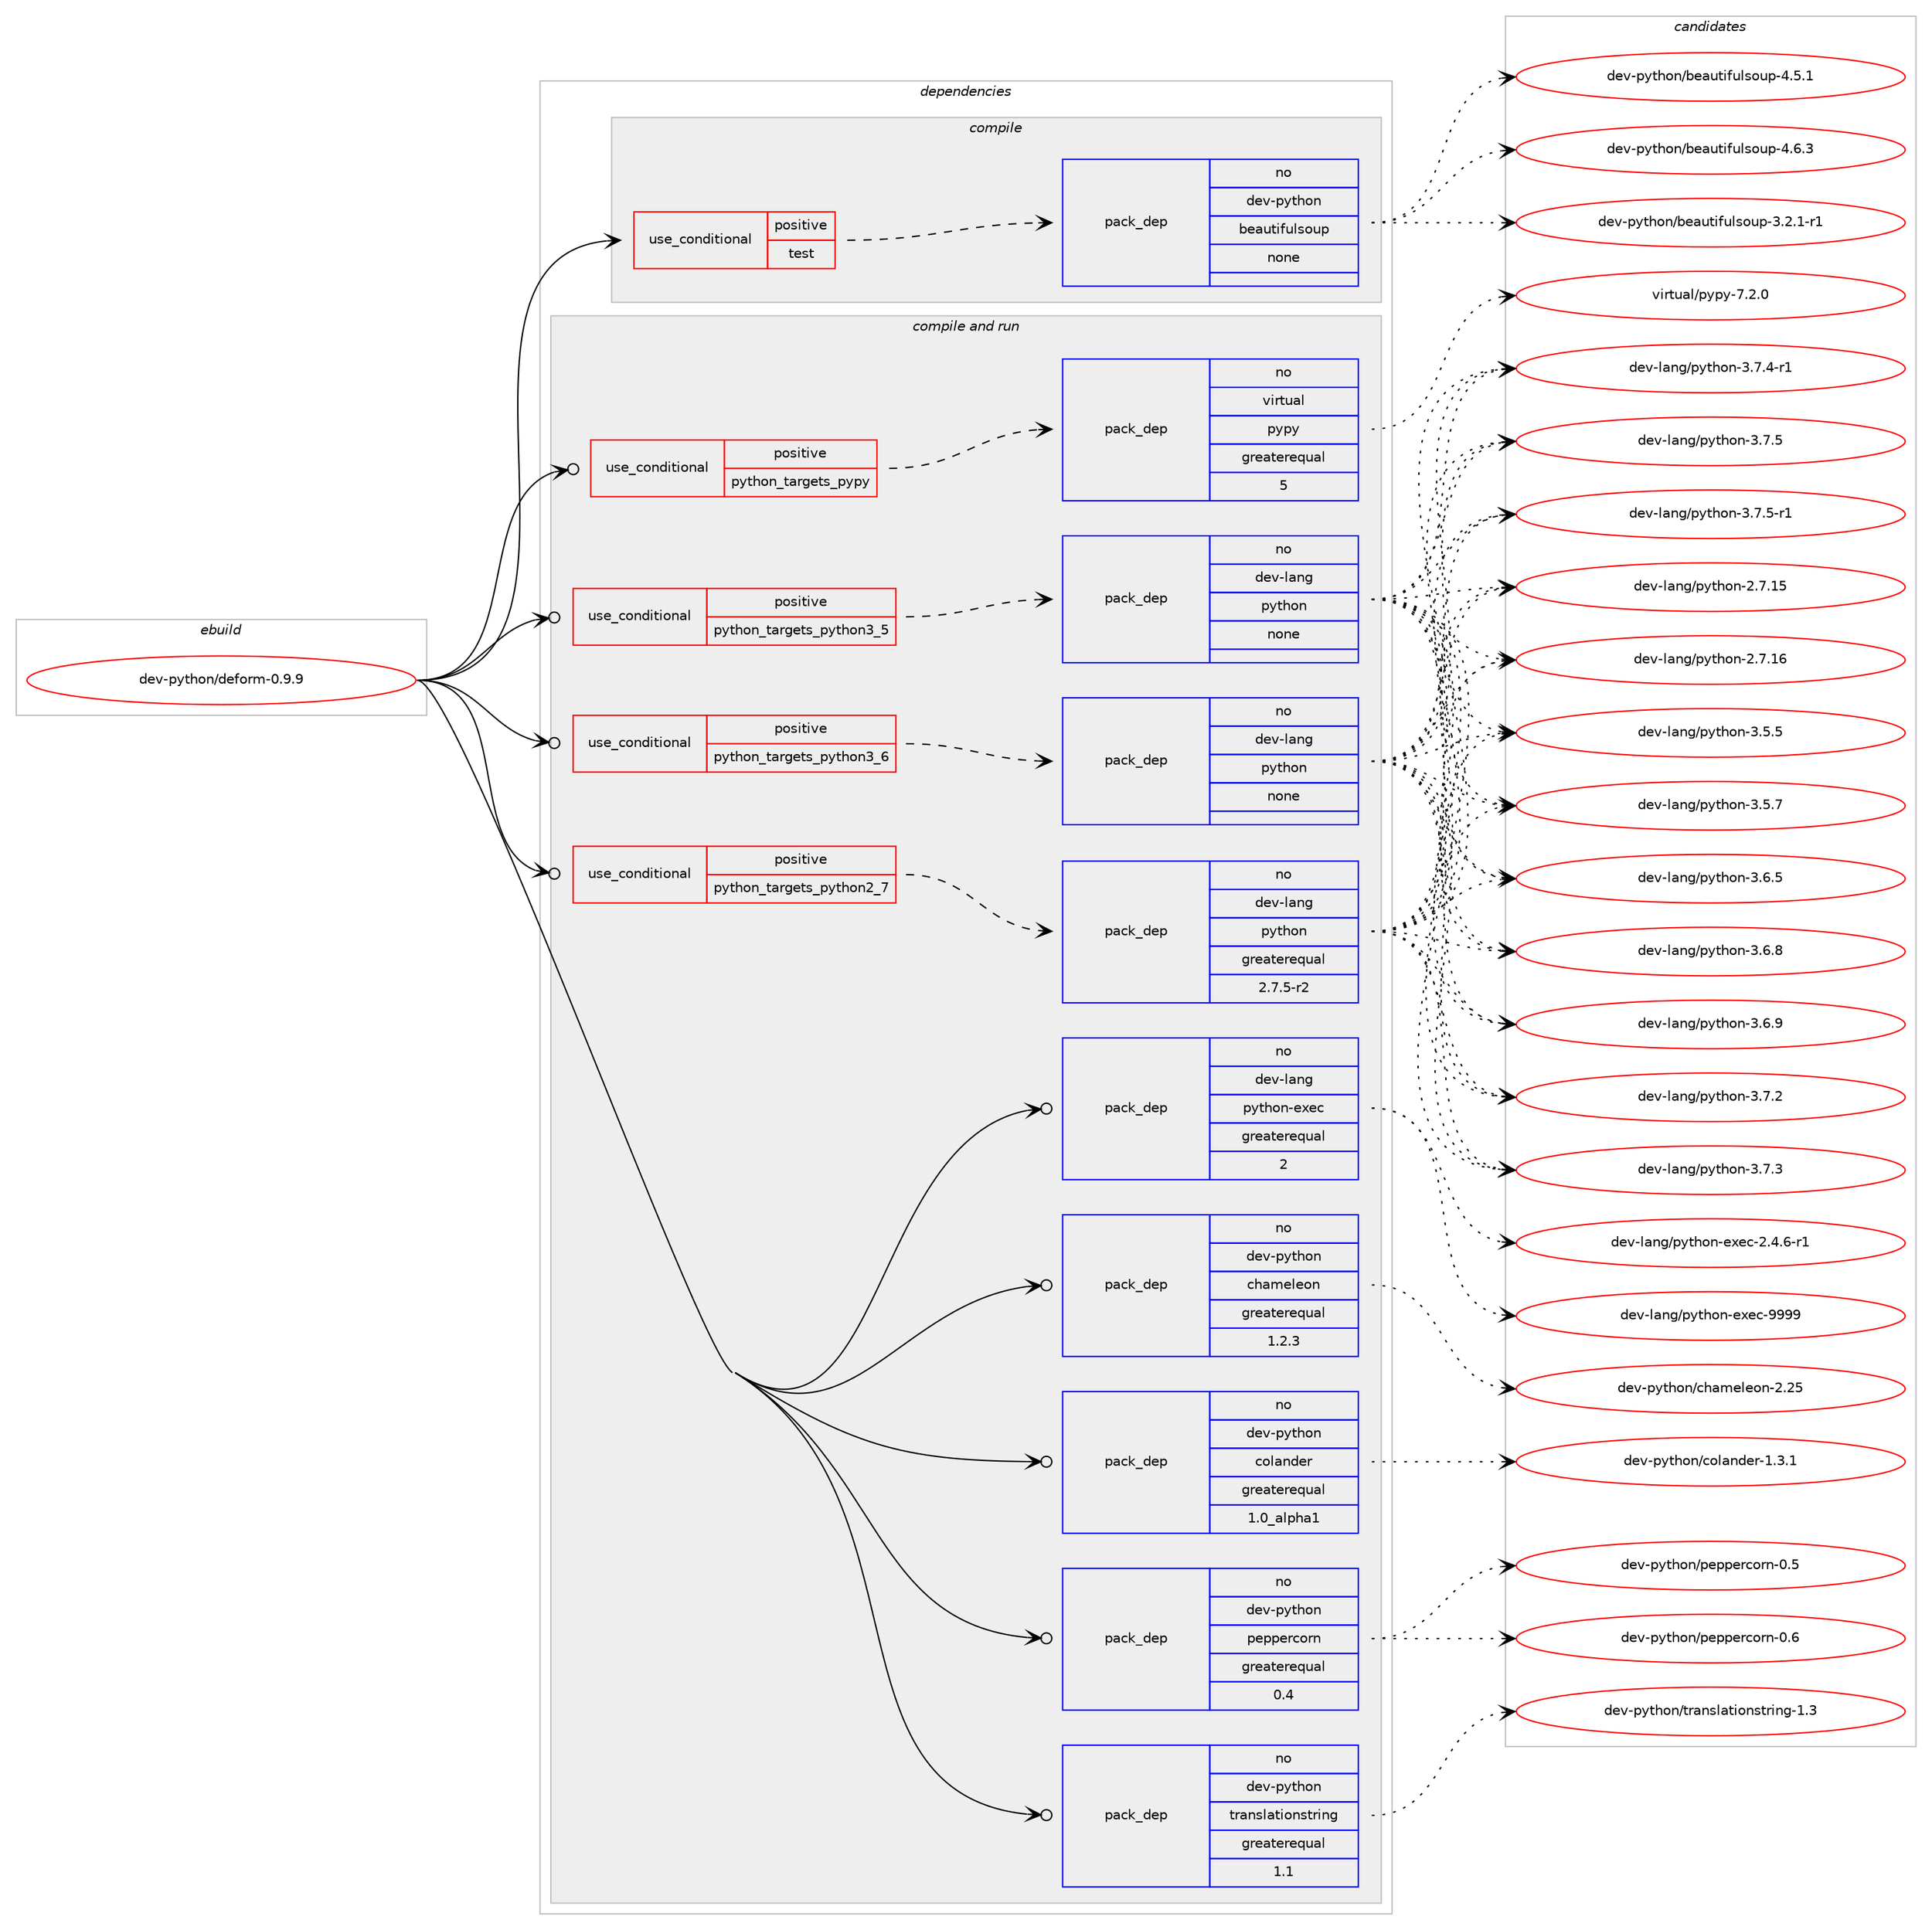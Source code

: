 digraph prolog {

# *************
# Graph options
# *************

newrank=true;
concentrate=true;
compound=true;
graph [rankdir=LR,fontname=Helvetica,fontsize=10,ranksep=1.5];#, ranksep=2.5, nodesep=0.2];
edge  [arrowhead=vee];
node  [fontname=Helvetica,fontsize=10];

# **********
# The ebuild
# **********

subgraph cluster_leftcol {
color=gray;
rank=same;
label=<<i>ebuild</i>>;
id [label="dev-python/deform-0.9.9", color=red, width=4, href="../dev-python/deform-0.9.9.svg"];
}

# ****************
# The dependencies
# ****************

subgraph cluster_midcol {
color=gray;
label=<<i>dependencies</i>>;
subgraph cluster_compile {
fillcolor="#eeeeee";
style=filled;
label=<<i>compile</i>>;
subgraph cond138311 {
dependency601201 [label=<<TABLE BORDER="0" CELLBORDER="1" CELLSPACING="0" CELLPADDING="4"><TR><TD ROWSPAN="3" CELLPADDING="10">use_conditional</TD></TR><TR><TD>positive</TD></TR><TR><TD>test</TD></TR></TABLE>>, shape=none, color=red];
subgraph pack451096 {
dependency601202 [label=<<TABLE BORDER="0" CELLBORDER="1" CELLSPACING="0" CELLPADDING="4" WIDTH="220"><TR><TD ROWSPAN="6" CELLPADDING="30">pack_dep</TD></TR><TR><TD WIDTH="110">no</TD></TR><TR><TD>dev-python</TD></TR><TR><TD>beautifulsoup</TD></TR><TR><TD>none</TD></TR><TR><TD></TD></TR></TABLE>>, shape=none, color=blue];
}
dependency601201:e -> dependency601202:w [weight=20,style="dashed",arrowhead="vee"];
}
id:e -> dependency601201:w [weight=20,style="solid",arrowhead="vee"];
}
subgraph cluster_compileandrun {
fillcolor="#eeeeee";
style=filled;
label=<<i>compile and run</i>>;
subgraph cond138312 {
dependency601203 [label=<<TABLE BORDER="0" CELLBORDER="1" CELLSPACING="0" CELLPADDING="4"><TR><TD ROWSPAN="3" CELLPADDING="10">use_conditional</TD></TR><TR><TD>positive</TD></TR><TR><TD>python_targets_pypy</TD></TR></TABLE>>, shape=none, color=red];
subgraph pack451097 {
dependency601204 [label=<<TABLE BORDER="0" CELLBORDER="1" CELLSPACING="0" CELLPADDING="4" WIDTH="220"><TR><TD ROWSPAN="6" CELLPADDING="30">pack_dep</TD></TR><TR><TD WIDTH="110">no</TD></TR><TR><TD>virtual</TD></TR><TR><TD>pypy</TD></TR><TR><TD>greaterequal</TD></TR><TR><TD>5</TD></TR></TABLE>>, shape=none, color=blue];
}
dependency601203:e -> dependency601204:w [weight=20,style="dashed",arrowhead="vee"];
}
id:e -> dependency601203:w [weight=20,style="solid",arrowhead="odotvee"];
subgraph cond138313 {
dependency601205 [label=<<TABLE BORDER="0" CELLBORDER="1" CELLSPACING="0" CELLPADDING="4"><TR><TD ROWSPAN="3" CELLPADDING="10">use_conditional</TD></TR><TR><TD>positive</TD></TR><TR><TD>python_targets_python2_7</TD></TR></TABLE>>, shape=none, color=red];
subgraph pack451098 {
dependency601206 [label=<<TABLE BORDER="0" CELLBORDER="1" CELLSPACING="0" CELLPADDING="4" WIDTH="220"><TR><TD ROWSPAN="6" CELLPADDING="30">pack_dep</TD></TR><TR><TD WIDTH="110">no</TD></TR><TR><TD>dev-lang</TD></TR><TR><TD>python</TD></TR><TR><TD>greaterequal</TD></TR><TR><TD>2.7.5-r2</TD></TR></TABLE>>, shape=none, color=blue];
}
dependency601205:e -> dependency601206:w [weight=20,style="dashed",arrowhead="vee"];
}
id:e -> dependency601205:w [weight=20,style="solid",arrowhead="odotvee"];
subgraph cond138314 {
dependency601207 [label=<<TABLE BORDER="0" CELLBORDER="1" CELLSPACING="0" CELLPADDING="4"><TR><TD ROWSPAN="3" CELLPADDING="10">use_conditional</TD></TR><TR><TD>positive</TD></TR><TR><TD>python_targets_python3_5</TD></TR></TABLE>>, shape=none, color=red];
subgraph pack451099 {
dependency601208 [label=<<TABLE BORDER="0" CELLBORDER="1" CELLSPACING="0" CELLPADDING="4" WIDTH="220"><TR><TD ROWSPAN="6" CELLPADDING="30">pack_dep</TD></TR><TR><TD WIDTH="110">no</TD></TR><TR><TD>dev-lang</TD></TR><TR><TD>python</TD></TR><TR><TD>none</TD></TR><TR><TD></TD></TR></TABLE>>, shape=none, color=blue];
}
dependency601207:e -> dependency601208:w [weight=20,style="dashed",arrowhead="vee"];
}
id:e -> dependency601207:w [weight=20,style="solid",arrowhead="odotvee"];
subgraph cond138315 {
dependency601209 [label=<<TABLE BORDER="0" CELLBORDER="1" CELLSPACING="0" CELLPADDING="4"><TR><TD ROWSPAN="3" CELLPADDING="10">use_conditional</TD></TR><TR><TD>positive</TD></TR><TR><TD>python_targets_python3_6</TD></TR></TABLE>>, shape=none, color=red];
subgraph pack451100 {
dependency601210 [label=<<TABLE BORDER="0" CELLBORDER="1" CELLSPACING="0" CELLPADDING="4" WIDTH="220"><TR><TD ROWSPAN="6" CELLPADDING="30">pack_dep</TD></TR><TR><TD WIDTH="110">no</TD></TR><TR><TD>dev-lang</TD></TR><TR><TD>python</TD></TR><TR><TD>none</TD></TR><TR><TD></TD></TR></TABLE>>, shape=none, color=blue];
}
dependency601209:e -> dependency601210:w [weight=20,style="dashed",arrowhead="vee"];
}
id:e -> dependency601209:w [weight=20,style="solid",arrowhead="odotvee"];
subgraph pack451101 {
dependency601211 [label=<<TABLE BORDER="0" CELLBORDER="1" CELLSPACING="0" CELLPADDING="4" WIDTH="220"><TR><TD ROWSPAN="6" CELLPADDING="30">pack_dep</TD></TR><TR><TD WIDTH="110">no</TD></TR><TR><TD>dev-lang</TD></TR><TR><TD>python-exec</TD></TR><TR><TD>greaterequal</TD></TR><TR><TD>2</TD></TR></TABLE>>, shape=none, color=blue];
}
id:e -> dependency601211:w [weight=20,style="solid",arrowhead="odotvee"];
subgraph pack451102 {
dependency601212 [label=<<TABLE BORDER="0" CELLBORDER="1" CELLSPACING="0" CELLPADDING="4" WIDTH="220"><TR><TD ROWSPAN="6" CELLPADDING="30">pack_dep</TD></TR><TR><TD WIDTH="110">no</TD></TR><TR><TD>dev-python</TD></TR><TR><TD>chameleon</TD></TR><TR><TD>greaterequal</TD></TR><TR><TD>1.2.3</TD></TR></TABLE>>, shape=none, color=blue];
}
id:e -> dependency601212:w [weight=20,style="solid",arrowhead="odotvee"];
subgraph pack451103 {
dependency601213 [label=<<TABLE BORDER="0" CELLBORDER="1" CELLSPACING="0" CELLPADDING="4" WIDTH="220"><TR><TD ROWSPAN="6" CELLPADDING="30">pack_dep</TD></TR><TR><TD WIDTH="110">no</TD></TR><TR><TD>dev-python</TD></TR><TR><TD>colander</TD></TR><TR><TD>greaterequal</TD></TR><TR><TD>1.0_alpha1</TD></TR></TABLE>>, shape=none, color=blue];
}
id:e -> dependency601213:w [weight=20,style="solid",arrowhead="odotvee"];
subgraph pack451104 {
dependency601214 [label=<<TABLE BORDER="0" CELLBORDER="1" CELLSPACING="0" CELLPADDING="4" WIDTH="220"><TR><TD ROWSPAN="6" CELLPADDING="30">pack_dep</TD></TR><TR><TD WIDTH="110">no</TD></TR><TR><TD>dev-python</TD></TR><TR><TD>peppercorn</TD></TR><TR><TD>greaterequal</TD></TR><TR><TD>0.4</TD></TR></TABLE>>, shape=none, color=blue];
}
id:e -> dependency601214:w [weight=20,style="solid",arrowhead="odotvee"];
subgraph pack451105 {
dependency601215 [label=<<TABLE BORDER="0" CELLBORDER="1" CELLSPACING="0" CELLPADDING="4" WIDTH="220"><TR><TD ROWSPAN="6" CELLPADDING="30">pack_dep</TD></TR><TR><TD WIDTH="110">no</TD></TR><TR><TD>dev-python</TD></TR><TR><TD>translationstring</TD></TR><TR><TD>greaterequal</TD></TR><TR><TD>1.1</TD></TR></TABLE>>, shape=none, color=blue];
}
id:e -> dependency601215:w [weight=20,style="solid",arrowhead="odotvee"];
}
subgraph cluster_run {
fillcolor="#eeeeee";
style=filled;
label=<<i>run</i>>;
}
}

# **************
# The candidates
# **************

subgraph cluster_choices {
rank=same;
color=gray;
label=<<i>candidates</i>>;

subgraph choice451096 {
color=black;
nodesep=1;
choice100101118451121211161041111104798101971171161051021171081151111171124551465046494511449 [label="dev-python/beautifulsoup-3.2.1-r1", color=red, width=4,href="../dev-python/beautifulsoup-3.2.1-r1.svg"];
choice10010111845112121116104111110479810197117116105102117108115111117112455246534649 [label="dev-python/beautifulsoup-4.5.1", color=red, width=4,href="../dev-python/beautifulsoup-4.5.1.svg"];
choice10010111845112121116104111110479810197117116105102117108115111117112455246544651 [label="dev-python/beautifulsoup-4.6.3", color=red, width=4,href="../dev-python/beautifulsoup-4.6.3.svg"];
dependency601202:e -> choice100101118451121211161041111104798101971171161051021171081151111171124551465046494511449:w [style=dotted,weight="100"];
dependency601202:e -> choice10010111845112121116104111110479810197117116105102117108115111117112455246534649:w [style=dotted,weight="100"];
dependency601202:e -> choice10010111845112121116104111110479810197117116105102117108115111117112455246544651:w [style=dotted,weight="100"];
}
subgraph choice451097 {
color=black;
nodesep=1;
choice1181051141161179710847112121112121455546504648 [label="virtual/pypy-7.2.0", color=red, width=4,href="../virtual/pypy-7.2.0.svg"];
dependency601204:e -> choice1181051141161179710847112121112121455546504648:w [style=dotted,weight="100"];
}
subgraph choice451098 {
color=black;
nodesep=1;
choice10010111845108971101034711212111610411111045504655464953 [label="dev-lang/python-2.7.15", color=red, width=4,href="../dev-lang/python-2.7.15.svg"];
choice10010111845108971101034711212111610411111045504655464954 [label="dev-lang/python-2.7.16", color=red, width=4,href="../dev-lang/python-2.7.16.svg"];
choice100101118451089711010347112121116104111110455146534653 [label="dev-lang/python-3.5.5", color=red, width=4,href="../dev-lang/python-3.5.5.svg"];
choice100101118451089711010347112121116104111110455146534655 [label="dev-lang/python-3.5.7", color=red, width=4,href="../dev-lang/python-3.5.7.svg"];
choice100101118451089711010347112121116104111110455146544653 [label="dev-lang/python-3.6.5", color=red, width=4,href="../dev-lang/python-3.6.5.svg"];
choice100101118451089711010347112121116104111110455146544656 [label="dev-lang/python-3.6.8", color=red, width=4,href="../dev-lang/python-3.6.8.svg"];
choice100101118451089711010347112121116104111110455146544657 [label="dev-lang/python-3.6.9", color=red, width=4,href="../dev-lang/python-3.6.9.svg"];
choice100101118451089711010347112121116104111110455146554650 [label="dev-lang/python-3.7.2", color=red, width=4,href="../dev-lang/python-3.7.2.svg"];
choice100101118451089711010347112121116104111110455146554651 [label="dev-lang/python-3.7.3", color=red, width=4,href="../dev-lang/python-3.7.3.svg"];
choice1001011184510897110103471121211161041111104551465546524511449 [label="dev-lang/python-3.7.4-r1", color=red, width=4,href="../dev-lang/python-3.7.4-r1.svg"];
choice100101118451089711010347112121116104111110455146554653 [label="dev-lang/python-3.7.5", color=red, width=4,href="../dev-lang/python-3.7.5.svg"];
choice1001011184510897110103471121211161041111104551465546534511449 [label="dev-lang/python-3.7.5-r1", color=red, width=4,href="../dev-lang/python-3.7.5-r1.svg"];
dependency601206:e -> choice10010111845108971101034711212111610411111045504655464953:w [style=dotted,weight="100"];
dependency601206:e -> choice10010111845108971101034711212111610411111045504655464954:w [style=dotted,weight="100"];
dependency601206:e -> choice100101118451089711010347112121116104111110455146534653:w [style=dotted,weight="100"];
dependency601206:e -> choice100101118451089711010347112121116104111110455146534655:w [style=dotted,weight="100"];
dependency601206:e -> choice100101118451089711010347112121116104111110455146544653:w [style=dotted,weight="100"];
dependency601206:e -> choice100101118451089711010347112121116104111110455146544656:w [style=dotted,weight="100"];
dependency601206:e -> choice100101118451089711010347112121116104111110455146544657:w [style=dotted,weight="100"];
dependency601206:e -> choice100101118451089711010347112121116104111110455146554650:w [style=dotted,weight="100"];
dependency601206:e -> choice100101118451089711010347112121116104111110455146554651:w [style=dotted,weight="100"];
dependency601206:e -> choice1001011184510897110103471121211161041111104551465546524511449:w [style=dotted,weight="100"];
dependency601206:e -> choice100101118451089711010347112121116104111110455146554653:w [style=dotted,weight="100"];
dependency601206:e -> choice1001011184510897110103471121211161041111104551465546534511449:w [style=dotted,weight="100"];
}
subgraph choice451099 {
color=black;
nodesep=1;
choice10010111845108971101034711212111610411111045504655464953 [label="dev-lang/python-2.7.15", color=red, width=4,href="../dev-lang/python-2.7.15.svg"];
choice10010111845108971101034711212111610411111045504655464954 [label="dev-lang/python-2.7.16", color=red, width=4,href="../dev-lang/python-2.7.16.svg"];
choice100101118451089711010347112121116104111110455146534653 [label="dev-lang/python-3.5.5", color=red, width=4,href="../dev-lang/python-3.5.5.svg"];
choice100101118451089711010347112121116104111110455146534655 [label="dev-lang/python-3.5.7", color=red, width=4,href="../dev-lang/python-3.5.7.svg"];
choice100101118451089711010347112121116104111110455146544653 [label="dev-lang/python-3.6.5", color=red, width=4,href="../dev-lang/python-3.6.5.svg"];
choice100101118451089711010347112121116104111110455146544656 [label="dev-lang/python-3.6.8", color=red, width=4,href="../dev-lang/python-3.6.8.svg"];
choice100101118451089711010347112121116104111110455146544657 [label="dev-lang/python-3.6.9", color=red, width=4,href="../dev-lang/python-3.6.9.svg"];
choice100101118451089711010347112121116104111110455146554650 [label="dev-lang/python-3.7.2", color=red, width=4,href="../dev-lang/python-3.7.2.svg"];
choice100101118451089711010347112121116104111110455146554651 [label="dev-lang/python-3.7.3", color=red, width=4,href="../dev-lang/python-3.7.3.svg"];
choice1001011184510897110103471121211161041111104551465546524511449 [label="dev-lang/python-3.7.4-r1", color=red, width=4,href="../dev-lang/python-3.7.4-r1.svg"];
choice100101118451089711010347112121116104111110455146554653 [label="dev-lang/python-3.7.5", color=red, width=4,href="../dev-lang/python-3.7.5.svg"];
choice1001011184510897110103471121211161041111104551465546534511449 [label="dev-lang/python-3.7.5-r1", color=red, width=4,href="../dev-lang/python-3.7.5-r1.svg"];
dependency601208:e -> choice10010111845108971101034711212111610411111045504655464953:w [style=dotted,weight="100"];
dependency601208:e -> choice10010111845108971101034711212111610411111045504655464954:w [style=dotted,weight="100"];
dependency601208:e -> choice100101118451089711010347112121116104111110455146534653:w [style=dotted,weight="100"];
dependency601208:e -> choice100101118451089711010347112121116104111110455146534655:w [style=dotted,weight="100"];
dependency601208:e -> choice100101118451089711010347112121116104111110455146544653:w [style=dotted,weight="100"];
dependency601208:e -> choice100101118451089711010347112121116104111110455146544656:w [style=dotted,weight="100"];
dependency601208:e -> choice100101118451089711010347112121116104111110455146544657:w [style=dotted,weight="100"];
dependency601208:e -> choice100101118451089711010347112121116104111110455146554650:w [style=dotted,weight="100"];
dependency601208:e -> choice100101118451089711010347112121116104111110455146554651:w [style=dotted,weight="100"];
dependency601208:e -> choice1001011184510897110103471121211161041111104551465546524511449:w [style=dotted,weight="100"];
dependency601208:e -> choice100101118451089711010347112121116104111110455146554653:w [style=dotted,weight="100"];
dependency601208:e -> choice1001011184510897110103471121211161041111104551465546534511449:w [style=dotted,weight="100"];
}
subgraph choice451100 {
color=black;
nodesep=1;
choice10010111845108971101034711212111610411111045504655464953 [label="dev-lang/python-2.7.15", color=red, width=4,href="../dev-lang/python-2.7.15.svg"];
choice10010111845108971101034711212111610411111045504655464954 [label="dev-lang/python-2.7.16", color=red, width=4,href="../dev-lang/python-2.7.16.svg"];
choice100101118451089711010347112121116104111110455146534653 [label="dev-lang/python-3.5.5", color=red, width=4,href="../dev-lang/python-3.5.5.svg"];
choice100101118451089711010347112121116104111110455146534655 [label="dev-lang/python-3.5.7", color=red, width=4,href="../dev-lang/python-3.5.7.svg"];
choice100101118451089711010347112121116104111110455146544653 [label="dev-lang/python-3.6.5", color=red, width=4,href="../dev-lang/python-3.6.5.svg"];
choice100101118451089711010347112121116104111110455146544656 [label="dev-lang/python-3.6.8", color=red, width=4,href="../dev-lang/python-3.6.8.svg"];
choice100101118451089711010347112121116104111110455146544657 [label="dev-lang/python-3.6.9", color=red, width=4,href="../dev-lang/python-3.6.9.svg"];
choice100101118451089711010347112121116104111110455146554650 [label="dev-lang/python-3.7.2", color=red, width=4,href="../dev-lang/python-3.7.2.svg"];
choice100101118451089711010347112121116104111110455146554651 [label="dev-lang/python-3.7.3", color=red, width=4,href="../dev-lang/python-3.7.3.svg"];
choice1001011184510897110103471121211161041111104551465546524511449 [label="dev-lang/python-3.7.4-r1", color=red, width=4,href="../dev-lang/python-3.7.4-r1.svg"];
choice100101118451089711010347112121116104111110455146554653 [label="dev-lang/python-3.7.5", color=red, width=4,href="../dev-lang/python-3.7.5.svg"];
choice1001011184510897110103471121211161041111104551465546534511449 [label="dev-lang/python-3.7.5-r1", color=red, width=4,href="../dev-lang/python-3.7.5-r1.svg"];
dependency601210:e -> choice10010111845108971101034711212111610411111045504655464953:w [style=dotted,weight="100"];
dependency601210:e -> choice10010111845108971101034711212111610411111045504655464954:w [style=dotted,weight="100"];
dependency601210:e -> choice100101118451089711010347112121116104111110455146534653:w [style=dotted,weight="100"];
dependency601210:e -> choice100101118451089711010347112121116104111110455146534655:w [style=dotted,weight="100"];
dependency601210:e -> choice100101118451089711010347112121116104111110455146544653:w [style=dotted,weight="100"];
dependency601210:e -> choice100101118451089711010347112121116104111110455146544656:w [style=dotted,weight="100"];
dependency601210:e -> choice100101118451089711010347112121116104111110455146544657:w [style=dotted,weight="100"];
dependency601210:e -> choice100101118451089711010347112121116104111110455146554650:w [style=dotted,weight="100"];
dependency601210:e -> choice100101118451089711010347112121116104111110455146554651:w [style=dotted,weight="100"];
dependency601210:e -> choice1001011184510897110103471121211161041111104551465546524511449:w [style=dotted,weight="100"];
dependency601210:e -> choice100101118451089711010347112121116104111110455146554653:w [style=dotted,weight="100"];
dependency601210:e -> choice1001011184510897110103471121211161041111104551465546534511449:w [style=dotted,weight="100"];
}
subgraph choice451101 {
color=black;
nodesep=1;
choice10010111845108971101034711212111610411111045101120101994550465246544511449 [label="dev-lang/python-exec-2.4.6-r1", color=red, width=4,href="../dev-lang/python-exec-2.4.6-r1.svg"];
choice10010111845108971101034711212111610411111045101120101994557575757 [label="dev-lang/python-exec-9999", color=red, width=4,href="../dev-lang/python-exec-9999.svg"];
dependency601211:e -> choice10010111845108971101034711212111610411111045101120101994550465246544511449:w [style=dotted,weight="100"];
dependency601211:e -> choice10010111845108971101034711212111610411111045101120101994557575757:w [style=dotted,weight="100"];
}
subgraph choice451102 {
color=black;
nodesep=1;
choice100101118451121211161041111104799104971091011081011111104550465053 [label="dev-python/chameleon-2.25", color=red, width=4,href="../dev-python/chameleon-2.25.svg"];
dependency601212:e -> choice100101118451121211161041111104799104971091011081011111104550465053:w [style=dotted,weight="100"];
}
subgraph choice451103 {
color=black;
nodesep=1;
choice10010111845112121116104111110479911110897110100101114454946514649 [label="dev-python/colander-1.3.1", color=red, width=4,href="../dev-python/colander-1.3.1.svg"];
dependency601213:e -> choice10010111845112121116104111110479911110897110100101114454946514649:w [style=dotted,weight="100"];
}
subgraph choice451104 {
color=black;
nodesep=1;
choice10010111845112121116104111110471121011121121011149911111411045484653 [label="dev-python/peppercorn-0.5", color=red, width=4,href="../dev-python/peppercorn-0.5.svg"];
choice10010111845112121116104111110471121011121121011149911111411045484654 [label="dev-python/peppercorn-0.6", color=red, width=4,href="../dev-python/peppercorn-0.6.svg"];
dependency601214:e -> choice10010111845112121116104111110471121011121121011149911111411045484653:w [style=dotted,weight="100"];
dependency601214:e -> choice10010111845112121116104111110471121011121121011149911111411045484654:w [style=dotted,weight="100"];
}
subgraph choice451105 {
color=black;
nodesep=1;
choice1001011184511212111610411111047116114971101151089711610511111011511611410511010345494651 [label="dev-python/translationstring-1.3", color=red, width=4,href="../dev-python/translationstring-1.3.svg"];
dependency601215:e -> choice1001011184511212111610411111047116114971101151089711610511111011511611410511010345494651:w [style=dotted,weight="100"];
}
}

}

